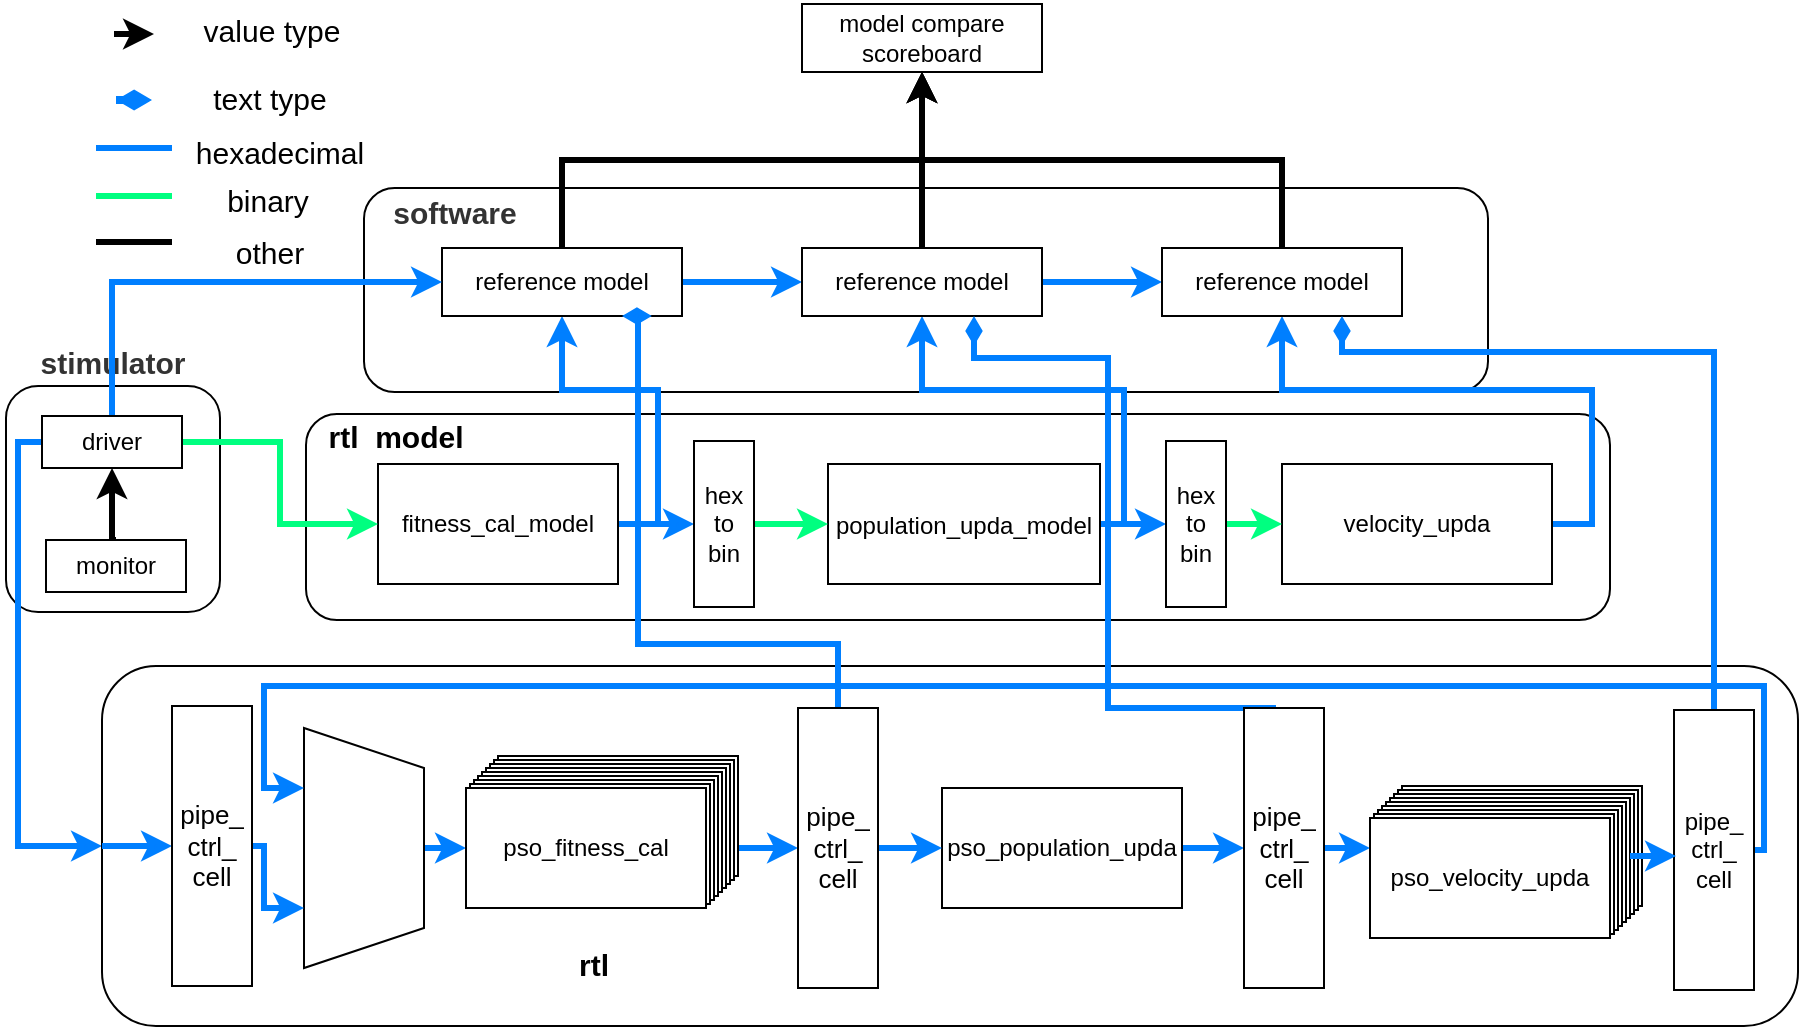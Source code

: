 <mxfile version="15.8.4" type="device"><diagram id="AwvOKtsvH0zIa4o6nqvD" name="第 1 页"><mxGraphModel dx="1102" dy="865" grid="0" gridSize="10" guides="1" tooltips="1" connect="1" arrows="1" fold="1" page="1" pageScale="1" pageWidth="1654" pageHeight="2336" math="0" shadow="0"><root><mxCell id="0"/><mxCell id="1" parent="0"/><mxCell id="_ufJ0et8qiVv8SVSUecM-52" value="" style="rounded=1;whiteSpace=wrap;html=1;labelBackgroundColor=#00FF80;fontFamily=Helvetica;fontSize=12;fontColor=#00FF80;verticalAlign=middle;" parent="1" vertex="1"><mxGeometry x="377" y="393" width="562" height="102" as="geometry"/></mxCell><mxCell id="_ufJ0et8qiVv8SVSUecM-20" value="" style="rounded=1;whiteSpace=wrap;html=1;labelBackgroundColor=none;fontFamily=Helvetica;fontSize=12;fontColor=#000000;" parent="1" vertex="1"><mxGeometry x="348" y="506" width="652" height="103" as="geometry"/></mxCell><mxCell id="_ufJ0et8qiVv8SVSUecM-38" style="edgeStyle=orthogonalEdgeStyle;rounded=0;orthogonalLoop=1;jettySize=auto;html=1;exitX=1;exitY=0.5;exitDx=0;exitDy=0;entryX=0;entryY=0.5;entryDx=0;entryDy=0;fontFamily=Helvetica;fontSize=12;fontColor=#000000;endArrow=classic;endFill=1;strokeColor=#007FFF;strokeWidth=3;" parent="1" source="_ufJ0et8qiVv8SVSUecM-1" target="_ufJ0et8qiVv8SVSUecM-36" edge="1"><mxGeometry relative="1" as="geometry"/></mxCell><mxCell id="_ufJ0et8qiVv8SVSUecM-46" style="edgeStyle=orthogonalEdgeStyle;rounded=0;orthogonalLoop=1;jettySize=auto;html=1;exitX=1;exitY=0.5;exitDx=0;exitDy=0;entryX=0.5;entryY=1;entryDx=0;entryDy=0;fontFamily=Helvetica;fontSize=12;fontColor=#00FF80;endArrow=classic;endFill=1;strokeColor=#007FFF;strokeWidth=3;" parent="1" source="_ufJ0et8qiVv8SVSUecM-1" target="_ufJ0et8qiVv8SVSUecM-9" edge="1"><mxGeometry relative="1" as="geometry"/></mxCell><mxCell id="_ufJ0et8qiVv8SVSUecM-1" value="fitness_cal_model" style="rounded=0;whiteSpace=wrap;html=1;" parent="1" vertex="1"><mxGeometry x="384" y="531" width="120" height="60" as="geometry"/></mxCell><mxCell id="_ufJ0et8qiVv8SVSUecM-43" style="edgeStyle=orthogonalEdgeStyle;rounded=0;orthogonalLoop=1;jettySize=auto;html=1;exitX=1;exitY=0.5;exitDx=0;exitDy=0;entryX=0;entryY=0.5;entryDx=0;entryDy=0;fontFamily=Helvetica;fontSize=12;fontColor=#00FF80;endArrow=classic;endFill=1;strokeColor=#007FFF;strokeWidth=3;" parent="1" source="_ufJ0et8qiVv8SVSUecM-2" target="_ufJ0et8qiVv8SVSUecM-40" edge="1"><mxGeometry relative="1" as="geometry"/></mxCell><mxCell id="_ufJ0et8qiVv8SVSUecM-47" style="edgeStyle=orthogonalEdgeStyle;rounded=0;orthogonalLoop=1;jettySize=auto;html=1;exitX=1;exitY=0.5;exitDx=0;exitDy=0;entryX=0.5;entryY=1;entryDx=0;entryDy=0;fontFamily=Helvetica;fontSize=12;fontColor=#00FF80;endArrow=classic;endFill=1;strokeColor=#007FFF;strokeWidth=3;" parent="1" source="_ufJ0et8qiVv8SVSUecM-2" target="_ufJ0et8qiVv8SVSUecM-18" edge="1"><mxGeometry relative="1" as="geometry"><Array as="points"><mxPoint x="757" y="561"/><mxPoint x="757" y="494"/><mxPoint x="656" y="494"/></Array></mxGeometry></mxCell><mxCell id="_ufJ0et8qiVv8SVSUecM-2" value="&lt;div style=&quot;font-size: 14px ; line-height: 19px&quot;&gt;&lt;span style=&quot;font-size: 12px&quot;&gt;population_upda_model&lt;/span&gt;&lt;br&gt;&lt;/div&gt;" style="rounded=0;whiteSpace=wrap;html=1;" parent="1" vertex="1"><mxGeometry x="609" y="531" width="136" height="60" as="geometry"/></mxCell><mxCell id="_ufJ0et8qiVv8SVSUecM-48" style="edgeStyle=orthogonalEdgeStyle;rounded=0;orthogonalLoop=1;jettySize=auto;html=1;exitX=1;exitY=0.5;exitDx=0;exitDy=0;entryX=0.5;entryY=1;entryDx=0;entryDy=0;fontFamily=Helvetica;fontSize=12;fontColor=#00FF80;endArrow=classic;endFill=1;strokeColor=#007FFF;strokeWidth=3;" parent="1" source="_ufJ0et8qiVv8SVSUecM-3" target="_ufJ0et8qiVv8SVSUecM-19" edge="1"><mxGeometry relative="1" as="geometry"/></mxCell><mxCell id="_ufJ0et8qiVv8SVSUecM-3" value="velocity_upda" style="rounded=0;whiteSpace=wrap;html=1;" parent="1" vertex="1"><mxGeometry x="836" y="531" width="135" height="60" as="geometry"/></mxCell><mxCell id="_ufJ0et8qiVv8SVSUecM-33" style="edgeStyle=orthogonalEdgeStyle;rounded=0;orthogonalLoop=1;jettySize=auto;html=1;exitX=1;exitY=0.5;exitDx=0;exitDy=0;entryX=0;entryY=0.5;entryDx=0;entryDy=0;fontFamily=Helvetica;fontSize=12;fontColor=#000000;endArrow=classic;endFill=1;strokeColor=#007FFF;strokeWidth=3;" parent="1" source="_ufJ0et8qiVv8SVSUecM-9" target="_ufJ0et8qiVv8SVSUecM-18" edge="1"><mxGeometry relative="1" as="geometry"/></mxCell><mxCell id="_ufJ0et8qiVv8SVSUecM-49" style="edgeStyle=orthogonalEdgeStyle;rounded=0;orthogonalLoop=1;jettySize=auto;html=1;exitX=0.5;exitY=0;exitDx=0;exitDy=0;entryX=0.5;entryY=1;entryDx=0;entryDy=0;fontFamily=Helvetica;fontSize=12;fontColor=#00FF80;endArrow=classic;endFill=1;strokeColor=#000000;strokeWidth=3;" parent="1" source="_ufJ0et8qiVv8SVSUecM-9" target="_ufJ0et8qiVv8SVSUecM-17" edge="1"><mxGeometry relative="1" as="geometry"/></mxCell><mxCell id="_ufJ0et8qiVv8SVSUecM-9" value="reference model" style="rounded=0;whiteSpace=wrap;html=1;" parent="1" vertex="1"><mxGeometry x="416" y="423" width="120" height="34" as="geometry"/></mxCell><mxCell id="_ufJ0et8qiVv8SVSUecM-17" value="model compare scoreboard" style="rounded=0;whiteSpace=wrap;html=1;" parent="1" vertex="1"><mxGeometry x="596" y="301" width="120" height="34" as="geometry"/></mxCell><mxCell id="_ufJ0et8qiVv8SVSUecM-34" style="edgeStyle=orthogonalEdgeStyle;rounded=0;orthogonalLoop=1;jettySize=auto;html=1;exitX=1;exitY=0.5;exitDx=0;exitDy=0;entryX=0;entryY=0.5;entryDx=0;entryDy=0;fontFamily=Helvetica;fontSize=12;fontColor=#000000;endArrow=classic;endFill=1;strokeColor=#007FFF;strokeWidth=3;" parent="1" source="_ufJ0et8qiVv8SVSUecM-18" target="_ufJ0et8qiVv8SVSUecM-19" edge="1"><mxGeometry relative="1" as="geometry"/></mxCell><mxCell id="_ufJ0et8qiVv8SVSUecM-50" style="edgeStyle=orthogonalEdgeStyle;rounded=0;orthogonalLoop=1;jettySize=auto;html=1;exitX=0.5;exitY=0;exitDx=0;exitDy=0;entryX=0.5;entryY=1;entryDx=0;entryDy=0;fontFamily=Helvetica;fontSize=12;fontColor=#00FF80;endArrow=classic;endFill=1;strokeColor=#000000;strokeWidth=3;" parent="1" source="_ufJ0et8qiVv8SVSUecM-18" target="_ufJ0et8qiVv8SVSUecM-17" edge="1"><mxGeometry relative="1" as="geometry"/></mxCell><mxCell id="_ufJ0et8qiVv8SVSUecM-18" value="reference model" style="rounded=0;whiteSpace=wrap;html=1;" parent="1" vertex="1"><mxGeometry x="596" y="423" width="120" height="34" as="geometry"/></mxCell><mxCell id="_ufJ0et8qiVv8SVSUecM-51" style="edgeStyle=orthogonalEdgeStyle;rounded=0;orthogonalLoop=1;jettySize=auto;html=1;exitX=0.5;exitY=0;exitDx=0;exitDy=0;entryX=0.5;entryY=1;entryDx=0;entryDy=0;fontFamily=Helvetica;fontSize=12;fontColor=#00FF80;endArrow=classic;endFill=1;strokeColor=#000000;strokeWidth=3;" parent="1" source="_ufJ0et8qiVv8SVSUecM-19" target="_ufJ0et8qiVv8SVSUecM-17" edge="1"><mxGeometry relative="1" as="geometry"/></mxCell><mxCell id="_ufJ0et8qiVv8SVSUecM-19" value="reference model" style="rounded=0;whiteSpace=wrap;html=1;" parent="1" vertex="1"><mxGeometry x="776" y="423" width="120" height="34" as="geometry"/></mxCell><mxCell id="_ufJ0et8qiVv8SVSUecM-21" value="&lt;font style=&quot;font-size: 15px&quot;&gt;&lt;b&gt;rtl&amp;nbsp;&amp;nbsp;model&lt;/b&gt;&lt;/font&gt;" style="text;html=1;strokeColor=none;fillColor=none;align=center;verticalAlign=middle;whiteSpace=wrap;rounded=0;labelBackgroundColor=none;fontFamily=Helvetica;fontSize=12;fontColor=#000000;" parent="1" vertex="1"><mxGeometry x="304" y="502" width="178" height="30" as="geometry"/></mxCell><mxCell id="_ufJ0et8qiVv8SVSUecM-26" value="" style="rounded=1;whiteSpace=wrap;html=1;labelBackgroundColor=none;fontFamily=Helvetica;fontSize=12;fontColor=#000000;" parent="1" vertex="1"><mxGeometry x="198" y="492" width="107" height="113" as="geometry"/></mxCell><mxCell id="_ufJ0et8qiVv8SVSUecM-27" value="&lt;span style=&quot;color: rgb(51 , 51 , 51) ; font-family: &amp;#34;arial&amp;#34; , sans-serif&quot;&gt;&lt;font style=&quot;font-size: 15px&quot;&gt;&lt;b&gt;stimulator&lt;/b&gt;&lt;/font&gt;&lt;/span&gt;" style="text;html=1;strokeColor=none;fillColor=none;align=center;verticalAlign=middle;whiteSpace=wrap;rounded=0;labelBackgroundColor=none;fontFamily=Helvetica;fontSize=12;fontColor=#000000;" parent="1" vertex="1"><mxGeometry x="213" y="465" width="77" height="30" as="geometry"/></mxCell><mxCell id="_ufJ0et8qiVv8SVSUecM-30" style="edgeStyle=orthogonalEdgeStyle;rounded=0;orthogonalLoop=1;jettySize=auto;html=1;exitX=1;exitY=0.5;exitDx=0;exitDy=0;fontFamily=Helvetica;fontSize=12;fontColor=#00FF80;endArrow=classic;endFill=1;strokeColor=#00FF80;strokeWidth=3;" parent="1" source="_ufJ0et8qiVv8SVSUecM-28" target="_ufJ0et8qiVv8SVSUecM-1" edge="1"><mxGeometry relative="1" as="geometry"/></mxCell><mxCell id="_ufJ0et8qiVv8SVSUecM-32" style="edgeStyle=orthogonalEdgeStyle;rounded=0;orthogonalLoop=1;jettySize=auto;html=1;exitX=0.5;exitY=0;exitDx=0;exitDy=0;entryX=0;entryY=0.5;entryDx=0;entryDy=0;fontFamily=Helvetica;fontSize=12;fontColor=#000000;endArrow=classic;endFill=1;strokeColor=#007FFF;strokeWidth=3;" parent="1" source="_ufJ0et8qiVv8SVSUecM-28" target="_ufJ0et8qiVv8SVSUecM-9" edge="1"><mxGeometry relative="1" as="geometry"/></mxCell><mxCell id="yB9ya87ErZDUd2jwOkt9-56" style="edgeStyle=orthogonalEdgeStyle;rounded=0;orthogonalLoop=1;jettySize=auto;html=1;exitX=0;exitY=0.5;exitDx=0;exitDy=0;entryX=0;entryY=0.5;entryDx=0;entryDy=0;endArrow=classic;endFill=1;strokeColor=#007FFF;strokeWidth=3;" edge="1" parent="1" source="_ufJ0et8qiVv8SVSUecM-28" target="yB9ya87ErZDUd2jwOkt9-2"><mxGeometry relative="1" as="geometry"><Array as="points"><mxPoint x="204" y="520"/><mxPoint x="204" y="722"/></Array></mxGeometry></mxCell><mxCell id="_ufJ0et8qiVv8SVSUecM-28" value="driver" style="rounded=0;whiteSpace=wrap;html=1;labelBackgroundColor=none;fontFamily=Helvetica;fontSize=12;fontColor=#000000;" parent="1" vertex="1"><mxGeometry x="216" y="507" width="70" height="26" as="geometry"/></mxCell><mxCell id="_ufJ0et8qiVv8SVSUecM-31" style="edgeStyle=orthogonalEdgeStyle;rounded=0;orthogonalLoop=1;jettySize=auto;html=1;exitX=0.5;exitY=0;exitDx=0;exitDy=0;entryX=0.5;entryY=1;entryDx=0;entryDy=0;fontFamily=Helvetica;fontSize=12;fontColor=#000000;endArrow=classic;endFill=1;strokeColor=#000000;strokeWidth=3;" parent="1" source="_ufJ0et8qiVv8SVSUecM-29" target="_ufJ0et8qiVv8SVSUecM-28" edge="1"><mxGeometry relative="1" as="geometry"/></mxCell><mxCell id="_ufJ0et8qiVv8SVSUecM-29" value="monitor" style="rounded=0;whiteSpace=wrap;html=1;labelBackgroundColor=none;fontFamily=Helvetica;fontSize=12;fontColor=#000000;" parent="1" vertex="1"><mxGeometry x="218" y="569" width="70" height="26" as="geometry"/></mxCell><mxCell id="_ufJ0et8qiVv8SVSUecM-39" style="edgeStyle=orthogonalEdgeStyle;rounded=0;orthogonalLoop=1;jettySize=auto;html=1;exitX=1;exitY=0.5;exitDx=0;exitDy=0;fontFamily=Helvetica;fontSize=12;fontColor=#000000;endArrow=classic;endFill=1;strokeColor=#00FF80;strokeWidth=3;" parent="1" source="_ufJ0et8qiVv8SVSUecM-36" target="_ufJ0et8qiVv8SVSUecM-2" edge="1"><mxGeometry relative="1" as="geometry"/></mxCell><mxCell id="_ufJ0et8qiVv8SVSUecM-36" value="hex&lt;br&gt;to&lt;br&gt;bin" style="rounded=0;whiteSpace=wrap;html=1;labelBackgroundColor=none;fontFamily=Helvetica;fontSize=12;fontColor=#000000;verticalAlign=middle;" parent="1" vertex="1"><mxGeometry x="542" y="519.5" width="30" height="83" as="geometry"/></mxCell><mxCell id="_ufJ0et8qiVv8SVSUecM-44" style="edgeStyle=orthogonalEdgeStyle;rounded=0;orthogonalLoop=1;jettySize=auto;html=1;exitX=1;exitY=0.5;exitDx=0;exitDy=0;entryX=0;entryY=0.5;entryDx=0;entryDy=0;fontFamily=Helvetica;fontSize=12;fontColor=#00FF80;endArrow=classic;endFill=1;strokeColor=#00FF80;strokeWidth=3;" parent="1" source="_ufJ0et8qiVv8SVSUecM-40" target="_ufJ0et8qiVv8SVSUecM-3" edge="1"><mxGeometry relative="1" as="geometry"/></mxCell><mxCell id="_ufJ0et8qiVv8SVSUecM-40" value="hex&lt;br&gt;to&lt;br&gt;bin" style="rounded=0;whiteSpace=wrap;html=1;labelBackgroundColor=none;fontFamily=Helvetica;fontSize=12;fontColor=#000000;verticalAlign=middle;" parent="1" vertex="1"><mxGeometry x="778" y="519.5" width="30" height="83" as="geometry"/></mxCell><mxCell id="_ufJ0et8qiVv8SVSUecM-53" value="&lt;span style=&quot;color: rgb(51 , 51 , 51) ; font-family: &amp;#34;arial&amp;#34; , sans-serif&quot;&gt;&lt;font style=&quot;font-size: 15px&quot;&gt;&lt;b&gt;software&lt;/b&gt;&lt;/font&gt;&lt;/span&gt;" style="text;html=1;strokeColor=none;fillColor=none;align=center;verticalAlign=middle;whiteSpace=wrap;rounded=0;labelBackgroundColor=none;fontFamily=Helvetica;fontSize=12;fontColor=#000000;" parent="1" vertex="1"><mxGeometry x="384" y="390" width="77" height="30" as="geometry"/></mxCell><mxCell id="_ufJ0et8qiVv8SVSUecM-59" value="" style="endArrow=classic;html=1;rounded=0;fontFamily=Helvetica;fontSize=15;fontColor=#00FF80;strokeColor=#000000;strokeWidth=3;" parent="1" edge="1"><mxGeometry width="50" height="50" relative="1" as="geometry"><mxPoint x="252" y="316" as="sourcePoint"/><mxPoint x="272" y="316" as="targetPoint"/></mxGeometry></mxCell><mxCell id="_ufJ0et8qiVv8SVSUecM-60" value="&lt;font color=&quot;#000000&quot;&gt;value type&lt;/font&gt;" style="text;html=1;strokeColor=none;fillColor=none;align=center;verticalAlign=middle;whiteSpace=wrap;rounded=0;labelBackgroundColor=none;fontFamily=Helvetica;fontSize=15;fontColor=#00FF80;" parent="1" vertex="1"><mxGeometry x="295" y="299" width="72" height="30" as="geometry"/></mxCell><mxCell id="_ufJ0et8qiVv8SVSUecM-61" value="" style="endArrow=none;html=1;rounded=0;fontFamily=Helvetica;fontSize=15;fontColor=#007FFF;strokeColor=#007FFF;strokeWidth=3;" parent="1" edge="1"><mxGeometry width="50" height="50" relative="1" as="geometry"><mxPoint x="243" y="373" as="sourcePoint"/><mxPoint x="281" y="373" as="targetPoint"/></mxGeometry></mxCell><mxCell id="_ufJ0et8qiVv8SVSUecM-62" value="&lt;font color=&quot;#000000&quot;&gt;hexadecimal&lt;/font&gt;" style="text;html=1;strokeColor=none;fillColor=none;align=center;verticalAlign=middle;whiteSpace=wrap;rounded=0;labelBackgroundColor=none;fontFamily=Helvetica;fontSize=15;fontColor=#007FFF;" parent="1" vertex="1"><mxGeometry x="305" y="360" width="60" height="30" as="geometry"/></mxCell><mxCell id="_ufJ0et8qiVv8SVSUecM-63" value="" style="endArrow=none;html=1;rounded=0;fontFamily=Helvetica;fontSize=15;fontColor=#007FFF;strokeColor=#00FF80;strokeWidth=3;" parent="1" edge="1"><mxGeometry width="50" height="50" relative="1" as="geometry"><mxPoint x="243" y="397" as="sourcePoint"/><mxPoint x="281" y="397" as="targetPoint"/></mxGeometry></mxCell><mxCell id="_ufJ0et8qiVv8SVSUecM-64" value="&lt;font color=&quot;#000000&quot;&gt;binary&lt;/font&gt;" style="text;html=1;strokeColor=none;fillColor=none;align=center;verticalAlign=middle;whiteSpace=wrap;rounded=0;labelBackgroundColor=none;fontFamily=Helvetica;fontSize=15;fontColor=#007FFF;" parent="1" vertex="1"><mxGeometry x="299" y="384" width="60" height="30" as="geometry"/></mxCell><mxCell id="_ufJ0et8qiVv8SVSUecM-65" value="" style="endArrow=none;html=1;rounded=0;fontFamily=Helvetica;fontSize=15;fontColor=#007FFF;strokeColor=#000000;strokeWidth=3;" parent="1" edge="1"><mxGeometry width="50" height="50" relative="1" as="geometry"><mxPoint x="243" y="420" as="sourcePoint"/><mxPoint x="281" y="420" as="targetPoint"/></mxGeometry></mxCell><mxCell id="_ufJ0et8qiVv8SVSUecM-66" value="&lt;font color=&quot;#000000&quot;&gt;other&lt;/font&gt;" style="text;html=1;strokeColor=none;fillColor=none;align=center;verticalAlign=middle;whiteSpace=wrap;rounded=0;labelBackgroundColor=none;fontFamily=Helvetica;fontSize=15;fontColor=#007FFF;" parent="1" vertex="1"><mxGeometry x="300" y="410" width="60" height="30" as="geometry"/></mxCell><mxCell id="yB9ya87ErZDUd2jwOkt9-2" value="" style="rounded=1;whiteSpace=wrap;html=1;labelBackgroundColor=none;fontFamily=Helvetica;fontSize=15;fontColor=#000000;" vertex="1" parent="1"><mxGeometry x="246" y="632" width="848" height="180" as="geometry"/></mxCell><mxCell id="yB9ya87ErZDUd2jwOkt9-3" style="edgeStyle=orthogonalEdgeStyle;rounded=0;orthogonalLoop=1;jettySize=auto;html=1;exitX=0;exitY=0.5;exitDx=0;exitDy=0;entryX=0;entryY=0.5;entryDx=0;entryDy=0;strokeWidth=3;strokeColor=#007FFF;" edge="1" parent="1" source="yB9ya87ErZDUd2jwOkt9-2" target="yB9ya87ErZDUd2jwOkt9-13"><mxGeometry relative="1" as="geometry"/></mxCell><mxCell id="yB9ya87ErZDUd2jwOkt9-4" style="edgeStyle=orthogonalEdgeStyle;rounded=0;orthogonalLoop=1;jettySize=auto;html=1;exitX=1;exitY=0.5;exitDx=0;exitDy=0;fontFamily=Helvetica;fontSize=15;fontColor=#000000;strokeWidth=3;strokeColor=#007FFF;" edge="1" parent="1" source="yB9ya87ErZDUd2jwOkt9-5" target="yB9ya87ErZDUd2jwOkt9-19"><mxGeometry relative="1" as="geometry"/></mxCell><mxCell id="yB9ya87ErZDUd2jwOkt9-5" value="pso_population_upda" style="rounded=0;whiteSpace=wrap;html=1;" vertex="1" parent="1"><mxGeometry x="666" y="693" width="120" height="60" as="geometry"/></mxCell><mxCell id="yB9ya87ErZDUd2jwOkt9-6" style="edgeStyle=orthogonalEdgeStyle;rounded=0;orthogonalLoop=1;jettySize=auto;html=1;exitX=1;exitY=0.5;exitDx=0;exitDy=0;fontFamily=Helvetica;fontSize=13;fontColor=#000000;strokeWidth=3;strokeColor=#007FFF;" edge="1" parent="1" source="yB9ya87ErZDUd2jwOkt9-8" target="yB9ya87ErZDUd2jwOkt9-5"><mxGeometry relative="1" as="geometry"/></mxCell><mxCell id="yB9ya87ErZDUd2jwOkt9-7" style="edgeStyle=orthogonalEdgeStyle;rounded=0;orthogonalLoop=1;jettySize=auto;html=1;exitX=0;exitY=0.5;exitDx=0;exitDy=0;entryX=0.992;entryY=0.671;entryDx=0;entryDy=0;entryPerimeter=0;strokeWidth=3;endArrow=none;endFill=0;startArrow=classic;startFill=1;strokeColor=#007FFF;" edge="1" parent="1" source="yB9ya87ErZDUd2jwOkt9-8" target="yB9ya87ErZDUd2jwOkt9-24"><mxGeometry relative="1" as="geometry"/></mxCell><mxCell id="yB9ya87ErZDUd2jwOkt9-48" style="edgeStyle=orthogonalEdgeStyle;rounded=0;orthogonalLoop=1;jettySize=auto;html=1;exitX=0.5;exitY=0;exitDx=0;exitDy=0;entryX=0.75;entryY=1;entryDx=0;entryDy=0;endArrow=diamondThin;endFill=1;strokeColor=#007FFF;strokeWidth=3;" edge="1" parent="1" source="yB9ya87ErZDUd2jwOkt9-8" target="_ufJ0et8qiVv8SVSUecM-9"><mxGeometry relative="1" as="geometry"><Array as="points"><mxPoint x="614" y="621"/><mxPoint x="514" y="621"/><mxPoint x="514" y="457"/></Array></mxGeometry></mxCell><mxCell id="yB9ya87ErZDUd2jwOkt9-8" value="&lt;font style=&quot;font-size: 13px&quot;&gt;pipe_&lt;br&gt;ctrl_&lt;br&gt;cell&lt;/font&gt;" style="rounded=0;whiteSpace=wrap;html=1;" vertex="1" parent="1"><mxGeometry x="594" y="653" width="40" height="140" as="geometry"/></mxCell><mxCell id="yB9ya87ErZDUd2jwOkt9-9" style="edgeStyle=orthogonalEdgeStyle;rounded=0;orthogonalLoop=1;jettySize=auto;html=1;exitX=0.5;exitY=0;exitDx=0;exitDy=0;entryX=0;entryY=0.5;entryDx=0;entryDy=0;strokeWidth=3;strokeColor=#007FFF;" edge="1" parent="1" source="yB9ya87ErZDUd2jwOkt9-10" target="yB9ya87ErZDUd2jwOkt9-29"><mxGeometry relative="1" as="geometry"/></mxCell><mxCell id="yB9ya87ErZDUd2jwOkt9-10" value="" style="shape=trapezoid;perimeter=trapezoidPerimeter;whiteSpace=wrap;html=1;fixedSize=1;rotation=90;" vertex="1" parent="1"><mxGeometry x="317" y="693" width="120" height="60" as="geometry"/></mxCell><mxCell id="yB9ya87ErZDUd2jwOkt9-12" style="edgeStyle=orthogonalEdgeStyle;rounded=0;orthogonalLoop=1;jettySize=auto;html=1;exitX=1;exitY=0.5;exitDx=0;exitDy=0;entryX=0.75;entryY=1;entryDx=0;entryDy=0;fontFamily=Helvetica;fontSize=15;fontColor=#000000;strokeWidth=3;strokeColor=#007FFF;" edge="1" parent="1" source="yB9ya87ErZDUd2jwOkt9-13" target="yB9ya87ErZDUd2jwOkt9-10"><mxGeometry relative="1" as="geometry"><Array as="points"><mxPoint x="327" y="722"/><mxPoint x="327" y="753"/></Array></mxGeometry></mxCell><mxCell id="yB9ya87ErZDUd2jwOkt9-13" value="&lt;font style=&quot;font-size: 13px&quot;&gt;pipe_&lt;br&gt;ctrl_&lt;br&gt;cell&lt;/font&gt;" style="rounded=0;whiteSpace=wrap;html=1;" vertex="1" parent="1"><mxGeometry x="281" y="652" width="40" height="140" as="geometry"/></mxCell><mxCell id="yB9ya87ErZDUd2jwOkt9-16" style="edgeStyle=orthogonalEdgeStyle;rounded=0;orthogonalLoop=1;jettySize=auto;html=1;exitX=1;exitY=0.5;exitDx=0;exitDy=0;entryX=0.25;entryY=1;entryDx=0;entryDy=0;fontFamily=Helvetica;fontSize=15;fontColor=#000000;strokeWidth=3;strokeColor=#007FFF;" edge="1" parent="1" source="yB9ya87ErZDUd2jwOkt9-17" target="yB9ya87ErZDUd2jwOkt9-10"><mxGeometry relative="1" as="geometry"><Array as="points"><mxPoint x="1077" y="724"/><mxPoint x="1077" y="642"/><mxPoint x="327" y="642"/><mxPoint x="327" y="693"/></Array></mxGeometry></mxCell><mxCell id="yB9ya87ErZDUd2jwOkt9-50" style="edgeStyle=orthogonalEdgeStyle;rounded=0;orthogonalLoop=1;jettySize=auto;html=1;exitX=0.5;exitY=0;exitDx=0;exitDy=0;entryX=0.75;entryY=1;entryDx=0;entryDy=0;endArrow=diamondThin;endFill=1;strokeColor=#007FFF;strokeWidth=3;" edge="1" parent="1" source="yB9ya87ErZDUd2jwOkt9-17" target="_ufJ0et8qiVv8SVSUecM-19"><mxGeometry relative="1" as="geometry"><Array as="points"><mxPoint x="1052" y="475"/><mxPoint x="866" y="475"/></Array></mxGeometry></mxCell><mxCell id="yB9ya87ErZDUd2jwOkt9-17" value="pipe_&lt;br&gt;ctrl_&lt;br&gt;cell" style="rounded=0;whiteSpace=wrap;html=1;" vertex="1" parent="1"><mxGeometry x="1032" y="654" width="40" height="140" as="geometry"/></mxCell><mxCell id="yB9ya87ErZDUd2jwOkt9-18" style="edgeStyle=orthogonalEdgeStyle;rounded=0;orthogonalLoop=1;jettySize=auto;html=1;exitX=1;exitY=0.5;exitDx=0;exitDy=0;entryX=0;entryY=0.25;entryDx=0;entryDy=0;startArrow=none;startFill=0;endArrow=classic;endFill=1;strokeWidth=3;strokeColor=#007FFF;" edge="1" parent="1" source="yB9ya87ErZDUd2jwOkt9-19" target="yB9ya87ErZDUd2jwOkt9-38"><mxGeometry relative="1" as="geometry"/></mxCell><mxCell id="yB9ya87ErZDUd2jwOkt9-49" style="edgeStyle=orthogonalEdgeStyle;rounded=0;orthogonalLoop=1;jettySize=auto;html=1;exitX=0.5;exitY=0;exitDx=0;exitDy=0;entryX=0.75;entryY=1;entryDx=0;entryDy=0;endArrow=diamondThin;endFill=1;strokeColor=#007FFF;strokeWidth=3;" edge="1" parent="1"><mxGeometry relative="1" as="geometry"><mxPoint x="833" y="653" as="sourcePoint"/><mxPoint x="682" y="457" as="targetPoint"/><Array as="points"><mxPoint x="749" y="653"/><mxPoint x="749" y="478"/><mxPoint x="682" y="478"/></Array></mxGeometry></mxCell><mxCell id="yB9ya87ErZDUd2jwOkt9-19" value="&lt;font style=&quot;font-size: 13px&quot;&gt;pipe_&lt;br&gt;ctrl_&lt;br&gt;cell&lt;/font&gt;" style="rounded=0;whiteSpace=wrap;html=1;" vertex="1" parent="1"><mxGeometry x="817" y="653" width="40" height="140" as="geometry"/></mxCell><mxCell id="yB9ya87ErZDUd2jwOkt9-21" value="pso_fitness_cal" style="rounded=0;whiteSpace=wrap;html=1;" vertex="1" parent="1"><mxGeometry x="444" y="677" width="120" height="60" as="geometry"/></mxCell><mxCell id="yB9ya87ErZDUd2jwOkt9-22" value="pso_fitness_cal" style="rounded=0;whiteSpace=wrap;html=1;" vertex="1" parent="1"><mxGeometry x="442" y="679" width="120" height="60" as="geometry"/></mxCell><mxCell id="yB9ya87ErZDUd2jwOkt9-23" value="pso_fitness_cal" style="rounded=0;whiteSpace=wrap;html=1;" vertex="1" parent="1"><mxGeometry x="440" y="681" width="120" height="60" as="geometry"/></mxCell><mxCell id="yB9ya87ErZDUd2jwOkt9-24" value="pso_fitness_cal" style="rounded=0;whiteSpace=wrap;html=1;" vertex="1" parent="1"><mxGeometry x="438" y="683" width="120" height="60" as="geometry"/></mxCell><mxCell id="yB9ya87ErZDUd2jwOkt9-25" value="pso_fitness_cal" style="rounded=0;whiteSpace=wrap;html=1;" vertex="1" parent="1"><mxGeometry x="436" y="685" width="120" height="60" as="geometry"/></mxCell><mxCell id="yB9ya87ErZDUd2jwOkt9-26" value="pso_fitness_cal" style="rounded=0;whiteSpace=wrap;html=1;" vertex="1" parent="1"><mxGeometry x="434" y="687" width="120" height="60" as="geometry"/></mxCell><mxCell id="yB9ya87ErZDUd2jwOkt9-27" value="pso_fitness_cal" style="rounded=0;whiteSpace=wrap;html=1;" vertex="1" parent="1"><mxGeometry x="432" y="689" width="120" height="60" as="geometry"/></mxCell><mxCell id="yB9ya87ErZDUd2jwOkt9-28" value="pso_fitness_cal" style="rounded=0;whiteSpace=wrap;html=1;" vertex="1" parent="1"><mxGeometry x="430" y="691" width="120" height="60" as="geometry"/></mxCell><mxCell id="yB9ya87ErZDUd2jwOkt9-29" value="pso_fitness_cal" style="rounded=0;whiteSpace=wrap;html=1;" vertex="1" parent="1"><mxGeometry x="428" y="693" width="120" height="60" as="geometry"/></mxCell><mxCell id="yB9ya87ErZDUd2jwOkt9-30" value="pso_fitness_cal" style="rounded=0;whiteSpace=wrap;html=1;" vertex="1" parent="1"><mxGeometry x="896" y="692" width="120" height="60" as="geometry"/></mxCell><mxCell id="yB9ya87ErZDUd2jwOkt9-31" value="pso_fitness_cal" style="rounded=0;whiteSpace=wrap;html=1;" vertex="1" parent="1"><mxGeometry x="894" y="694" width="120" height="60" as="geometry"/></mxCell><mxCell id="yB9ya87ErZDUd2jwOkt9-32" value="pso_fitness_cal" style="rounded=0;whiteSpace=wrap;html=1;" vertex="1" parent="1"><mxGeometry x="892" y="696" width="120" height="60" as="geometry"/></mxCell><mxCell id="yB9ya87ErZDUd2jwOkt9-33" value="pso_fitness_cal" style="rounded=0;whiteSpace=wrap;html=1;" vertex="1" parent="1"><mxGeometry x="890" y="698" width="120" height="60" as="geometry"/></mxCell><mxCell id="yB9ya87ErZDUd2jwOkt9-34" value="pso_fitness_cal" style="rounded=0;whiteSpace=wrap;html=1;" vertex="1" parent="1"><mxGeometry x="888" y="700" width="120" height="60" as="geometry"/></mxCell><mxCell id="yB9ya87ErZDUd2jwOkt9-35" value="pso_fitness_cal" style="rounded=0;whiteSpace=wrap;html=1;" vertex="1" parent="1"><mxGeometry x="886" y="702" width="120" height="60" as="geometry"/></mxCell><mxCell id="yB9ya87ErZDUd2jwOkt9-36" value="pso_fitness_cal" style="rounded=0;whiteSpace=wrap;html=1;" vertex="1" parent="1"><mxGeometry x="884" y="704" width="120" height="60" as="geometry"/></mxCell><mxCell id="yB9ya87ErZDUd2jwOkt9-37" value="pso_fitness_cal" style="rounded=0;whiteSpace=wrap;html=1;" vertex="1" parent="1"><mxGeometry x="882" y="706" width="120" height="60" as="geometry"/></mxCell><mxCell id="yB9ya87ErZDUd2jwOkt9-38" value="pso_velocity_upda" style="rounded=0;whiteSpace=wrap;html=1;" vertex="1" parent="1"><mxGeometry x="880" y="708" width="120" height="60" as="geometry"/></mxCell><mxCell id="yB9ya87ErZDUd2jwOkt9-39" style="edgeStyle=orthogonalEdgeStyle;rounded=0;orthogonalLoop=1;jettySize=auto;html=1;exitX=1;exitY=0.5;exitDx=0;exitDy=0;entryX=0;entryY=0.25;entryDx=0;entryDy=0;startArrow=none;startFill=0;endArrow=classic;endFill=1;strokeWidth=3;strokeColor=#007FFF;" edge="1" parent="1"><mxGeometry relative="1" as="geometry"><mxPoint x="1010" y="727.0" as="sourcePoint"/><mxPoint x="1033" y="727.0" as="targetPoint"/></mxGeometry></mxCell><mxCell id="yB9ya87ErZDUd2jwOkt9-53" style="edgeStyle=orthogonalEdgeStyle;rounded=0;orthogonalLoop=1;jettySize=auto;html=1;endArrow=diamondThin;endFill=1;strokeColor=#007FFF;strokeWidth=4;" edge="1" parent="1"><mxGeometry relative="1" as="geometry"><mxPoint x="271" y="349" as="targetPoint"/><mxPoint x="253" y="349" as="sourcePoint"/></mxGeometry></mxCell><mxCell id="yB9ya87ErZDUd2jwOkt9-54" value="&lt;font color=&quot;#000000&quot;&gt;text type&lt;/font&gt;" style="text;html=1;strokeColor=none;fillColor=none;align=center;verticalAlign=middle;whiteSpace=wrap;rounded=0;labelBackgroundColor=none;fontFamily=Helvetica;fontSize=15;fontColor=#00FF80;" vertex="1" parent="1"><mxGeometry x="294" y="333" width="72" height="30" as="geometry"/></mxCell><mxCell id="yB9ya87ErZDUd2jwOkt9-57" value="&lt;font style=&quot;font-size: 15px&quot;&gt;&lt;b&gt;rtl&lt;br&gt;&lt;/b&gt;&lt;/font&gt;" style="text;html=1;strokeColor=none;fillColor=none;align=center;verticalAlign=middle;whiteSpace=wrap;rounded=0;labelBackgroundColor=none;fontFamily=Helvetica;fontSize=12;fontColor=#000000;" vertex="1" parent="1"><mxGeometry x="403" y="766" width="178" height="30" as="geometry"/></mxCell></root></mxGraphModel></diagram></mxfile>